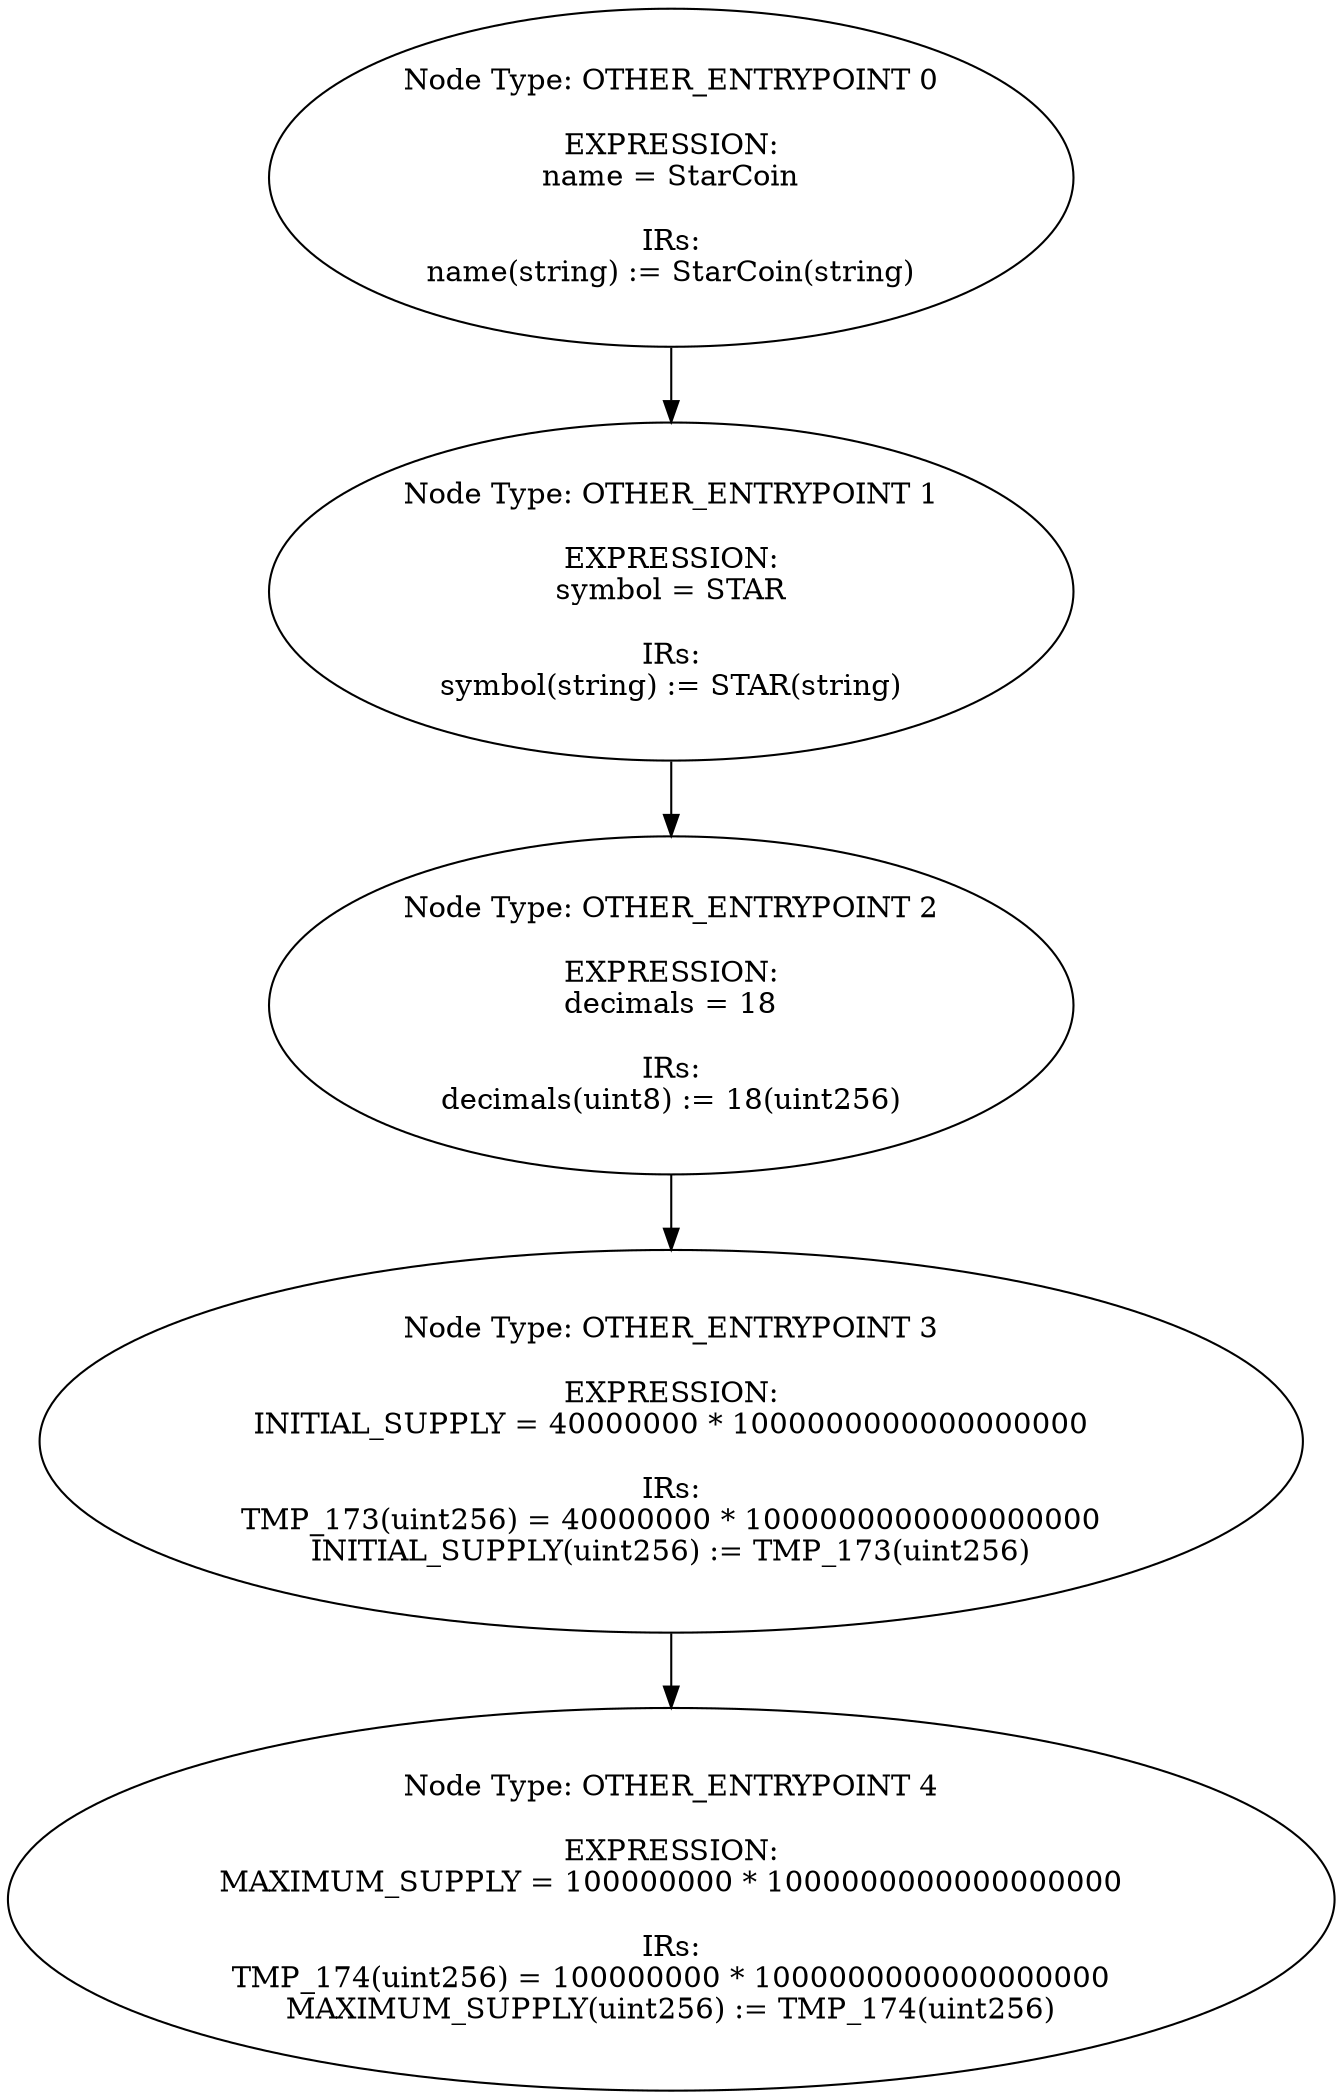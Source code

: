 digraph{
0[label="Node Type: OTHER_ENTRYPOINT 0

EXPRESSION:
name = StarCoin

IRs:
name(string) := StarCoin(string)"];
0->1;
1[label="Node Type: OTHER_ENTRYPOINT 1

EXPRESSION:
symbol = STAR

IRs:
symbol(string) := STAR(string)"];
1->2;
2[label="Node Type: OTHER_ENTRYPOINT 2

EXPRESSION:
decimals = 18

IRs:
decimals(uint8) := 18(uint256)"];
2->3;
3[label="Node Type: OTHER_ENTRYPOINT 3

EXPRESSION:
INITIAL_SUPPLY = 40000000 * 1000000000000000000

IRs:
TMP_173(uint256) = 40000000 * 1000000000000000000
INITIAL_SUPPLY(uint256) := TMP_173(uint256)"];
3->4;
4[label="Node Type: OTHER_ENTRYPOINT 4

EXPRESSION:
MAXIMUM_SUPPLY = 100000000 * 1000000000000000000

IRs:
TMP_174(uint256) = 100000000 * 1000000000000000000
MAXIMUM_SUPPLY(uint256) := TMP_174(uint256)"];
}
